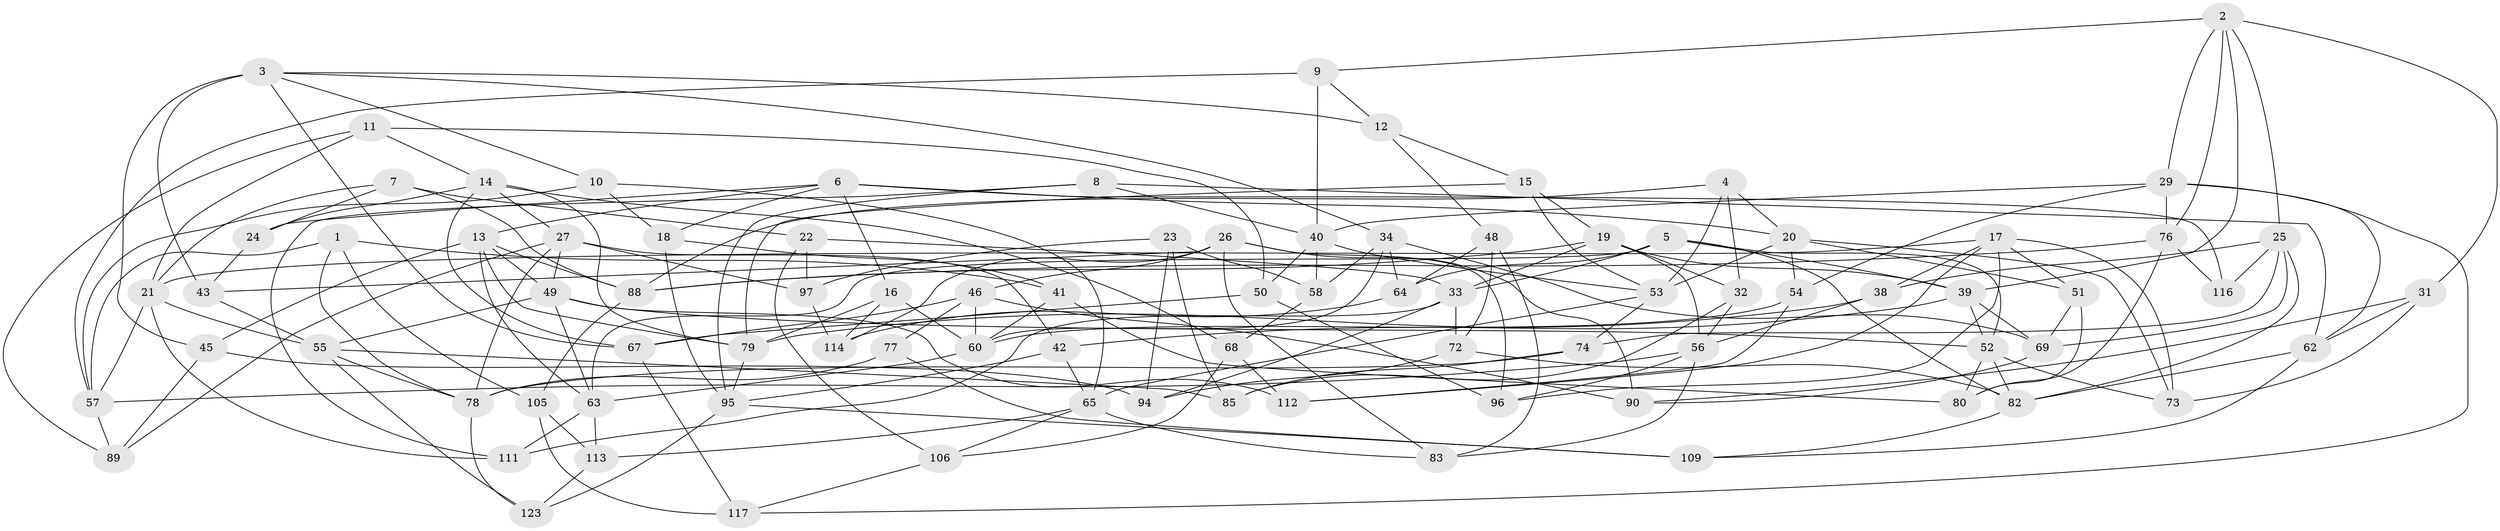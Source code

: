 // original degree distribution, {4: 1.0}
// Generated by graph-tools (version 1.1) at 2025/11/02/27/25 16:11:50]
// undirected, 87 vertices, 207 edges
graph export_dot {
graph [start="1"]
  node [color=gray90,style=filled];
  1;
  2 [super="+37"];
  3 [super="+103"];
  4;
  5 [super="+61"];
  6 [super="+119"];
  7;
  8;
  9;
  10;
  11;
  12;
  13 [super="+120"];
  14 [super="+35"];
  15;
  16;
  17 [super="+28"];
  18;
  19 [super="+91"];
  20 [super="+70"];
  21 [super="+47"];
  22;
  23;
  24;
  25 [super="+30"];
  26 [super="+98"];
  27 [super="+36"];
  29 [super="+44"];
  31;
  32;
  33 [super="+101"];
  34 [super="+93"];
  38;
  39 [super="+104"];
  40 [super="+125"];
  41;
  42;
  43;
  45;
  46 [super="+84"];
  48;
  49 [super="+87"];
  50;
  51;
  52 [super="+75"];
  53 [super="+107"];
  54;
  55 [super="+115"];
  56 [super="+86"];
  57 [super="+59"];
  58;
  60 [super="+71"];
  62 [super="+66"];
  63 [super="+124"];
  64;
  65 [super="+121"];
  67 [super="+99"];
  68;
  69 [super="+81"];
  72;
  73;
  74;
  76 [super="+108"];
  77;
  78 [super="+110"];
  79 [super="+100"];
  80;
  82 [super="+102"];
  83;
  85;
  88 [super="+92"];
  89;
  90;
  94;
  95 [super="+122"];
  96;
  97;
  105;
  106;
  109 [super="+118"];
  111;
  112;
  113;
  114;
  116;
  117;
  123;
  1 -- 105;
  1 -- 41;
  1 -- 78;
  1 -- 57;
  2 -- 29;
  2 -- 76;
  2 -- 9;
  2 -- 25;
  2 -- 39;
  2 -- 31;
  3 -- 10;
  3 -- 43;
  3 -- 34;
  3 -- 67;
  3 -- 12;
  3 -- 45;
  4 -- 20;
  4 -- 32;
  4 -- 88;
  4 -- 53;
  5 -- 33;
  5 -- 82;
  5 -- 64;
  5 -- 52;
  5 -- 63;
  5 -- 39;
  6 -- 16;
  6 -- 116;
  6 -- 24;
  6 -- 18;
  6 -- 20;
  6 -- 13;
  7 -- 24;
  7 -- 21;
  7 -- 22;
  7 -- 88;
  8 -- 95;
  8 -- 62;
  8 -- 111;
  8 -- 40;
  9 -- 40;
  9 -- 12;
  9 -- 57;
  10 -- 18;
  10 -- 57;
  10 -- 65;
  11 -- 50;
  11 -- 14;
  11 -- 89;
  11 -- 21;
  12 -- 15;
  12 -- 48;
  13 -- 88;
  13 -- 49;
  13 -- 45;
  13 -- 79;
  13 -- 63;
  14 -- 68;
  14 -- 24;
  14 -- 27;
  14 -- 79;
  14 -- 67;
  15 -- 53;
  15 -- 79;
  15 -- 19;
  16 -- 114;
  16 -- 79;
  16 -- 60;
  17 -- 21;
  17 -- 73;
  17 -- 96;
  17 -- 112;
  17 -- 51;
  17 -- 38;
  18 -- 41;
  18 -- 95;
  19 -- 39;
  19 -- 33;
  19 -- 32;
  19 -- 88;
  19 -- 56;
  20 -- 54;
  20 -- 53;
  20 -- 73;
  20 -- 51;
  21 -- 57;
  21 -- 55;
  21 -- 111;
  22 -- 106;
  22 -- 97;
  22 -- 33;
  23 -- 94;
  23 -- 58;
  23 -- 97;
  23 -- 85;
  24 -- 43;
  25 -- 74;
  25 -- 38;
  25 -- 116;
  25 -- 69;
  25 -- 82;
  26 -- 83;
  26 -- 96;
  26 -- 46;
  26 -- 43;
  26 -- 90;
  26 -- 114;
  27 -- 97;
  27 -- 78;
  27 -- 89;
  27 -- 42;
  27 -- 49;
  29 -- 54;
  29 -- 40;
  29 -- 117;
  29 -- 76;
  29 -- 62;
  31 -- 73;
  31 -- 90;
  31 -- 62;
  32 -- 85;
  32 -- 56;
  33 -- 111;
  33 -- 72;
  33 -- 94;
  34 -- 58;
  34 -- 64;
  34 -- 60;
  34 -- 69 [weight=2];
  38 -- 79;
  38 -- 56;
  39 -- 42;
  39 -- 69;
  39 -- 52;
  40 -- 58;
  40 -- 50;
  40 -- 53;
  41 -- 60;
  41 -- 80;
  42 -- 95;
  42 -- 65;
  43 -- 55;
  45 -- 89;
  45 -- 94;
  46 -- 60;
  46 -- 77;
  46 -- 67 [weight=2];
  46 -- 90;
  48 -- 83;
  48 -- 64;
  48 -- 72;
  49 -- 112;
  49 -- 55;
  49 -- 52;
  49 -- 63;
  50 -- 96;
  50 -- 67;
  51 -- 80;
  51 -- 69;
  52 -- 82;
  52 -- 73;
  52 -- 80;
  53 -- 65;
  53 -- 74;
  54 -- 112;
  54 -- 60;
  55 -- 123;
  55 -- 85;
  55 -- 78;
  56 -- 96;
  56 -- 83;
  56 -- 57;
  57 -- 89;
  58 -- 68;
  60 -- 63;
  62 -- 82;
  62 -- 109 [weight=2];
  63 -- 113;
  63 -- 111;
  64 -- 114;
  65 -- 106;
  65 -- 113;
  65 -- 83;
  67 -- 117;
  68 -- 112;
  68 -- 106;
  69 -- 90;
  72 -- 94;
  72 -- 82;
  74 -- 78;
  74 -- 85;
  76 -- 116 [weight=2];
  76 -- 88;
  76 -- 80;
  77 -- 109 [weight=2];
  77 -- 78;
  78 -- 123;
  79 -- 95;
  82 -- 109;
  88 -- 105;
  95 -- 109;
  95 -- 123;
  97 -- 114;
  105 -- 113;
  105 -- 117;
  106 -- 117;
  113 -- 123;
}
